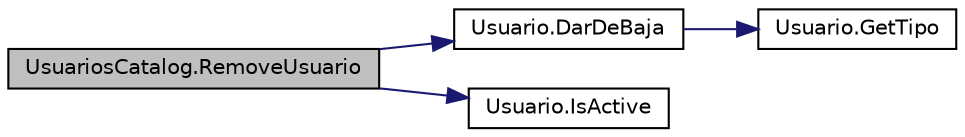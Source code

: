 digraph "UsuariosCatalog.RemoveUsuario"
{
 // INTERACTIVE_SVG=YES
 // LATEX_PDF_SIZE
  edge [fontname="Helvetica",fontsize="10",labelfontname="Helvetica",labelfontsize="10"];
  node [fontname="Helvetica",fontsize="10",shape=record];
  rankdir="LR";
  Node1 [label="UsuariosCatalog.RemoveUsuario",height=0.2,width=0.4,color="black", fillcolor="grey75", style="filled", fontcolor="black",tooltip="Método para eliminar un usuario, en realidad para simplificar simplemente se le daría de baja."];
  Node1 -> Node2 [color="midnightblue",fontsize="10",style="solid",fontname="Helvetica"];
  Node2 [label="Usuario.DarDeBaja",height=0.2,width=0.4,color="black", fillcolor="white", style="filled",URL="$classUsuario.html#a27cda50e359fbd5269d418679ad38828",tooltip="Método para desactivar un usuario."];
  Node2 -> Node3 [color="midnightblue",fontsize="10",style="solid",fontname="Helvetica"];
  Node3 [label="Usuario.GetTipo",height=0.2,width=0.4,color="black", fillcolor="white", style="filled",URL="$classUsuario.html#aa70b73e1281e3dd34903a37fc426108f",tooltip="Checkea que tipo de usuario es, puede ser Administrador, Trabajador o Empleador."];
  Node1 -> Node4 [color="midnightblue",fontsize="10",style="solid",fontname="Helvetica"];
  Node4 [label="Usuario.IsActive",height=0.2,width=0.4,color="black", fillcolor="white", style="filled",URL="$classUsuario.html#a4a963618b4817eadfc6117830e37a39e",tooltip="Checkea si el usuario está activo."];
}
